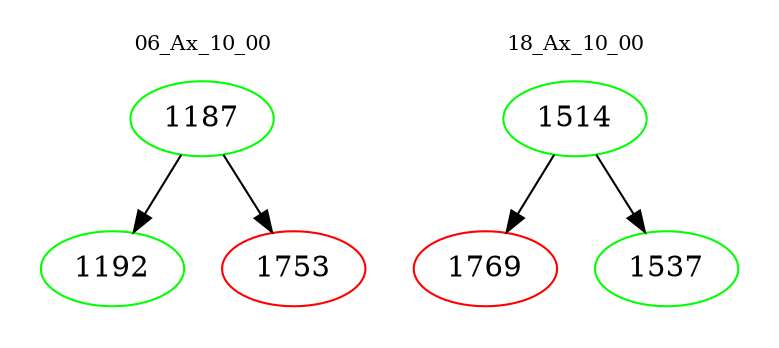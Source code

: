 digraph{
subgraph cluster_0 {
color = white
label = "06_Ax_10_00";
fontsize=10;
T0_1187 [label="1187", color="green"]
T0_1187 -> T0_1192 [color="black"]
T0_1192 [label="1192", color="green"]
T0_1187 -> T0_1753 [color="black"]
T0_1753 [label="1753", color="red"]
}
subgraph cluster_1 {
color = white
label = "18_Ax_10_00";
fontsize=10;
T1_1514 [label="1514", color="green"]
T1_1514 -> T1_1769 [color="black"]
T1_1769 [label="1769", color="red"]
T1_1514 -> T1_1537 [color="black"]
T1_1537 [label="1537", color="green"]
}
}
